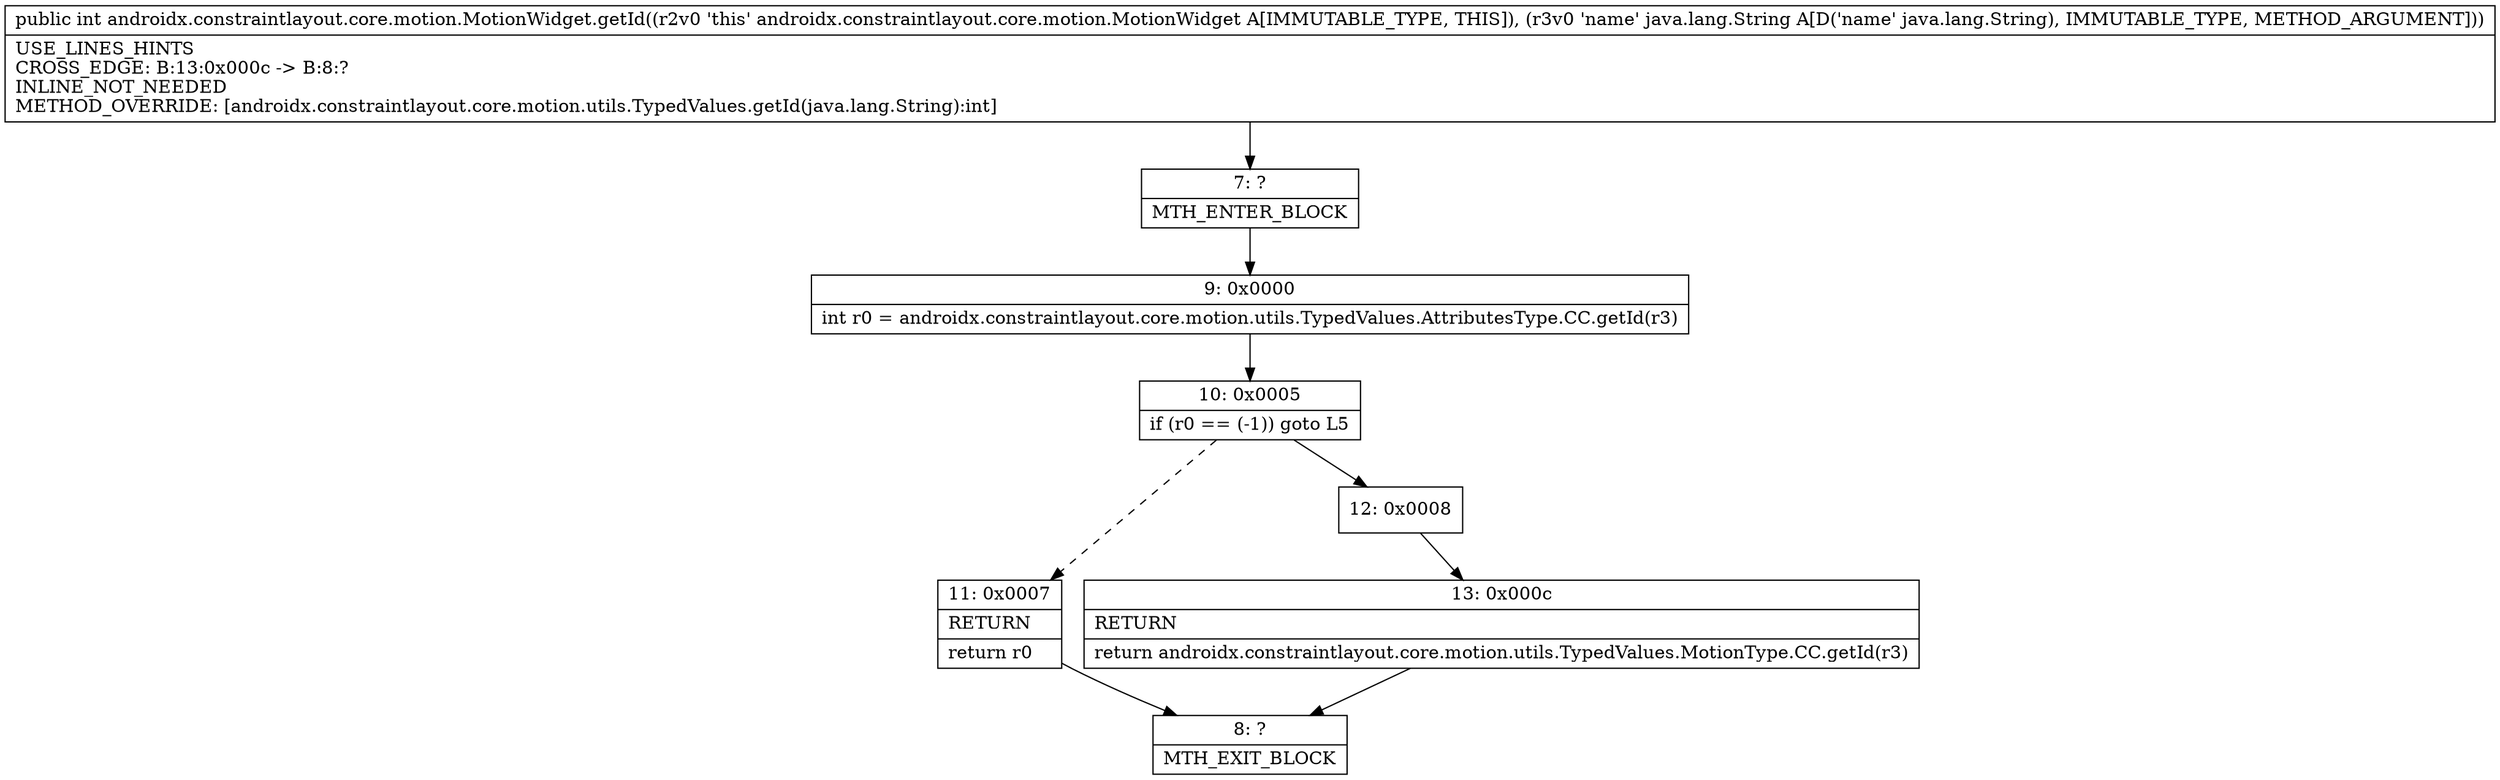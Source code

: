 digraph "CFG forandroidx.constraintlayout.core.motion.MotionWidget.getId(Ljava\/lang\/String;)I" {
Node_7 [shape=record,label="{7\:\ ?|MTH_ENTER_BLOCK\l}"];
Node_9 [shape=record,label="{9\:\ 0x0000|int r0 = androidx.constraintlayout.core.motion.utils.TypedValues.AttributesType.CC.getId(r3)\l}"];
Node_10 [shape=record,label="{10\:\ 0x0005|if (r0 == (\-1)) goto L5\l}"];
Node_11 [shape=record,label="{11\:\ 0x0007|RETURN\l|return r0\l}"];
Node_8 [shape=record,label="{8\:\ ?|MTH_EXIT_BLOCK\l}"];
Node_12 [shape=record,label="{12\:\ 0x0008}"];
Node_13 [shape=record,label="{13\:\ 0x000c|RETURN\l|return androidx.constraintlayout.core.motion.utils.TypedValues.MotionType.CC.getId(r3)\l}"];
MethodNode[shape=record,label="{public int androidx.constraintlayout.core.motion.MotionWidget.getId((r2v0 'this' androidx.constraintlayout.core.motion.MotionWidget A[IMMUTABLE_TYPE, THIS]), (r3v0 'name' java.lang.String A[D('name' java.lang.String), IMMUTABLE_TYPE, METHOD_ARGUMENT]))  | USE_LINES_HINTS\lCROSS_EDGE: B:13:0x000c \-\> B:8:?\lINLINE_NOT_NEEDED\lMETHOD_OVERRIDE: [androidx.constraintlayout.core.motion.utils.TypedValues.getId(java.lang.String):int]\l}"];
MethodNode -> Node_7;Node_7 -> Node_9;
Node_9 -> Node_10;
Node_10 -> Node_11[style=dashed];
Node_10 -> Node_12;
Node_11 -> Node_8;
Node_12 -> Node_13;
Node_13 -> Node_8;
}

